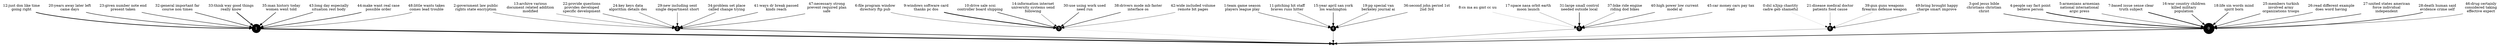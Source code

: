 strict digraph {
	node [shape=point];
	n1_0 -> n2_0 [penwidth=1.86];
	n0_3 -> n1_0 [penwidth=1.62];
	n0_4 -> n1_0 [penwidth=2.44];
	n0_5 -> n1_0 [penwidth=1.05];
	n0_7 -> n1_0 [penwidth=2.29];
	n0_16 -> n1_0 [penwidth=1.55];
	n0_18 -> n1_0 [penwidth=1.58];
	n0_25 -> n1_0 [penwidth=1.36];
	n0_26 -> n1_0 [penwidth=1.22];
	n0_27 -> n1_0 [penwidth=1.51];
	n0_28 -> n1_0 [penwidth=1.70];
	n0_46 -> n1_0 [penwidth=0.91];
	n1_1 -> n2_0 [penwidth=3.27];
	n0_12 -> n1_1 [penwidth=2.26];
	n0_20 -> n1_1 [penwidth=1.56];
	n0_23 -> n1_1 [penwidth=1.39];
	n0_32 -> n1_1 [penwidth=1.52];
	n0_33 -> n1_1 [penwidth=2.16];
	n0_35 -> n1_1 [penwidth=1.57];
	n0_43 -> n1_1 [penwidth=1.43];
	n0_44 -> n1_1 [penwidth=1.72];
	n0_48 -> n1_1 [penwidth=1.00];
	n1_2 -> n2_0 [penwidth=1.68];
	n0_2 -> n1_2 [penwidth=0.91];
	n0_13 -> n1_2 [penwidth=0.75];
	n0_22 -> n1_2 [penwidth=1.12];
	n0_24 -> n1_2 [penwidth=0.93];
	n0_29 -> n1_2 [penwidth=0.94];
	n0_34 -> n1_2 [penwidth=1.07];
	n0_41 -> n1_2 [penwidth=1.22];
	n0_47 -> n1_2 [penwidth=1.14];
	n1_3 -> n2_0 [penwidth=0.18];
	n0_6 -> n1_3 [penwidth=0.79];
	n0_9 -> n1_3 [penwidth=2.56];
	n0_10 -> n1_3 [penwidth=1.56];
	n0_14 -> n1_3 [penwidth=0.76];
	n0_30 -> n1_3 [penwidth=1.42];
	n0_38 -> n1_3 [penwidth=1.43];
	n0_42 -> n1_3 [penwidth=0.73];
	n1_4 -> n2_0 [penwidth=0.71];
	n0_1 -> n1_4 [penwidth=1.07];
	n0_11 -> n1_4 [penwidth=0.86];
	n0_15 -> n1_4 [penwidth=1.44];
	n0_19 -> n1_4 [penwidth=0.87];
	n0_36 -> n1_4 [penwidth=1.03];
	n1_5 -> n2_0 [penwidth=0.71];
	n0_8 -> n1_5 [penwidth=0.26];
	n0_17 -> n1_5 [penwidth=0.53];
	n0_31 -> n1_5 [penwidth=1.70];
	n0_37 -> n1_5 [penwidth=0.70];
	n0_40 -> n1_5 [penwidth=1.24];
	n0_45 -> n1_5 [penwidth=1.02];
	n1_6 -> n2_0 [penwidth=0.54];
	n0_0 -> n1_6 [penwidth=0.18];
	n0_21 -> n1_6 [penwidth=0.54];
	n0_39 -> n1_6 [penwidth=0.42];
	n0_49 -> n1_6 [penwidth=0.92];
	n1_0 [shape=circle,margin="0,0",style=filled,fillcolor=black,fontcolor=white,height=0.60,label="0"]
	n0_3 [label="3:god jesus bible
christians christian
christ",shape=none,fontcolor="black"]
	n0_4 [label="4:people say fact point
believe person",shape=none,fontcolor="black"]
	n0_5 [label="5:armenians armenian
national international
argic press",shape=none,fontcolor="black"]
	n0_7 [label="7:based issue sense clear
truth subject",shape=none,fontcolor="black"]
	n0_16 [label="16:war country children
killed military
population",shape=none,fontcolor="black"]
	n0_18 [label="18:life sin words mind
spirit born",shape=none,fontcolor="black"]
	n0_25 [label="25:members turkish
involved army
organizations troops",shape=none,fontcolor="black"]
	n0_26 [label="26:read different example
does word having",shape=none,fontcolor="black"]
	n0_27 [label="27:united states american
force individual
independent",shape=none,fontcolor="black"]
	n0_28 [label="28:death human said
evidence crime self",shape=none,fontcolor="black"]
	n0_46 [label="46:drug certainly
considered taking
effective expect",shape=none,fontcolor="black"]
	n1_1 [shape=circle,margin="0,0",style=filled,fillcolor=black,fontcolor=white,height=0.48,label="1"]
	n0_12 [label="12:just don like time
going right",shape=none,fontcolor="black"]
	n0_20 [label="20:years away later left
came days",shape=none,fontcolor="black"]
	n0_23 [label="23:given number note end
present taken",shape=none,fontcolor="black"]
	n0_32 [label="32:general important far
course non times",shape=none,fontcolor="black"]
	n0_33 [label="33:think way good things
really know",shape=none,fontcolor="black"]
	n0_35 [label="35:man history today
women went told",shape=none,fontcolor="black"]
	n0_43 [label="43:long day especially
situation rest body",shape=none,fontcolor="black"]
	n0_44 [label="44:make want real case
possible order",shape=none,fontcolor="black"]
	n0_48 [label="48:little wants takes
comes lead trouble",shape=none,fontcolor="black"]
	n1_2 [shape=circle,margin="0,0",style=filled,fillcolor=black,fontcolor=white,height=0.25,label="2"]
	n0_2 [label="2:government law public
rights state encryption",shape=none,fontcolor="black"]
	n0_13 [label="13:archive various
document related addition
modified",shape=none,fontcolor="black"]
	n0_22 [label="22:provide questions
provides developed
specific development",shape=none,fontcolor="black"]
	n0_24 [label="24:key keys data
algorithm details des",shape=none,fontcolor="black"]
	n0_29 [label="29:new including sent
single department short",shape=none,fontcolor="black"]
	n0_34 [label="34:problem set place
called change trying",shape=none,fontcolor="black"]
	n0_41 [label="41:ways dr break passed
kinds reach",shape=none,fontcolor="black"]
	n0_47 [label="47:necessary strong
prevent required plan
safe",shape=none,fontcolor="black"]
	n1_3 [shape=circle,margin="0,0",style=filled,fillcolor=black,fontcolor=white,height=0.20,label="3"]
	n0_6 [label="6:file program window
directory ftp pub",shape=none,fontcolor="black"]
	n0_9 [label="9:windows software card
thanks pc dos",shape=none,fontcolor="black"]
	n0_10 [label="10:drive sale scsi
controller board shipping",shape=none,fontcolor="black"]
	n0_14 [label="14:information internet
university systems send
following",shape=none,fontcolor="black"]
	n0_30 [label="30:use using work used
need run",shape=none,fontcolor="black"]
	n0_38 [label="38:drivers mode mb faster
interface os",shape=none,fontcolor="black"]
	n0_42 [label="42:wide included volume
remote bit pages",shape=none,fontcolor="black"]
	n1_4 [shape=circle,margin="0,0",style=filled,fillcolor=black,fontcolor=white,height=0.12,label="4"]
	n0_1 [label="1:team game season
players league play",shape=none,fontcolor="black"]
	n0_11 [label="11:pitching hit staff
braves runs hitter",shape=none,fontcolor="black"]
	n0_15 [label="15:year april san york
los washington",shape=none,fontcolor="black"]
	n0_19 [label="19:pp special van
berkeley journal ai",shape=none,fontcolor="black"]
	n0_36 [label="36:second john period 1st
2nd 3rd",shape=none,fontcolor="black"]
	n1_5 [shape=circle,margin="0,0",style=filled,fillcolor=black,fontcolor=white,height=0.11,label="5"]
	n0_8 [label="8:cs ma au gmt cc uu",shape=none,fontcolor="black"]
	n0_17 [label="17:space nasa orbit earth
moon launch",shape=none,fontcolor="black"]
	n0_31 [label="31:large small control
needed outside local",shape=none,fontcolor="black"]
	n0_37 [label="37:bike ride engine
riding dod bikes",shape=none,fontcolor="black"]
	n0_40 [label="40:high power low current
model al",shape=none,fontcolor="black"]
	n0_45 [label="45:car money cars pay tax
road",shape=none,fontcolor="black"]
	n1_6 [shape=circle,margin="0,0",style=filled,fillcolor=black,fontcolor=white,height=0.02,label="6"]
	n0_0 [label="0:dsl n3jxp chastity
cadre geb shameful",shape=none,fontcolor="black"]
	n0_21 [label="21:disease medical doctor
patients food cause",shape=none,fontcolor="black"]
	n0_39 [label="39:gun guns weapons
firearms defense weapon",shape=none,fontcolor="black"]
	n0_49 [label="49:bring brought happy
charge smart improve",shape=none,fontcolor="black"]
	n2_0 [shape=point,height=0.12]
}